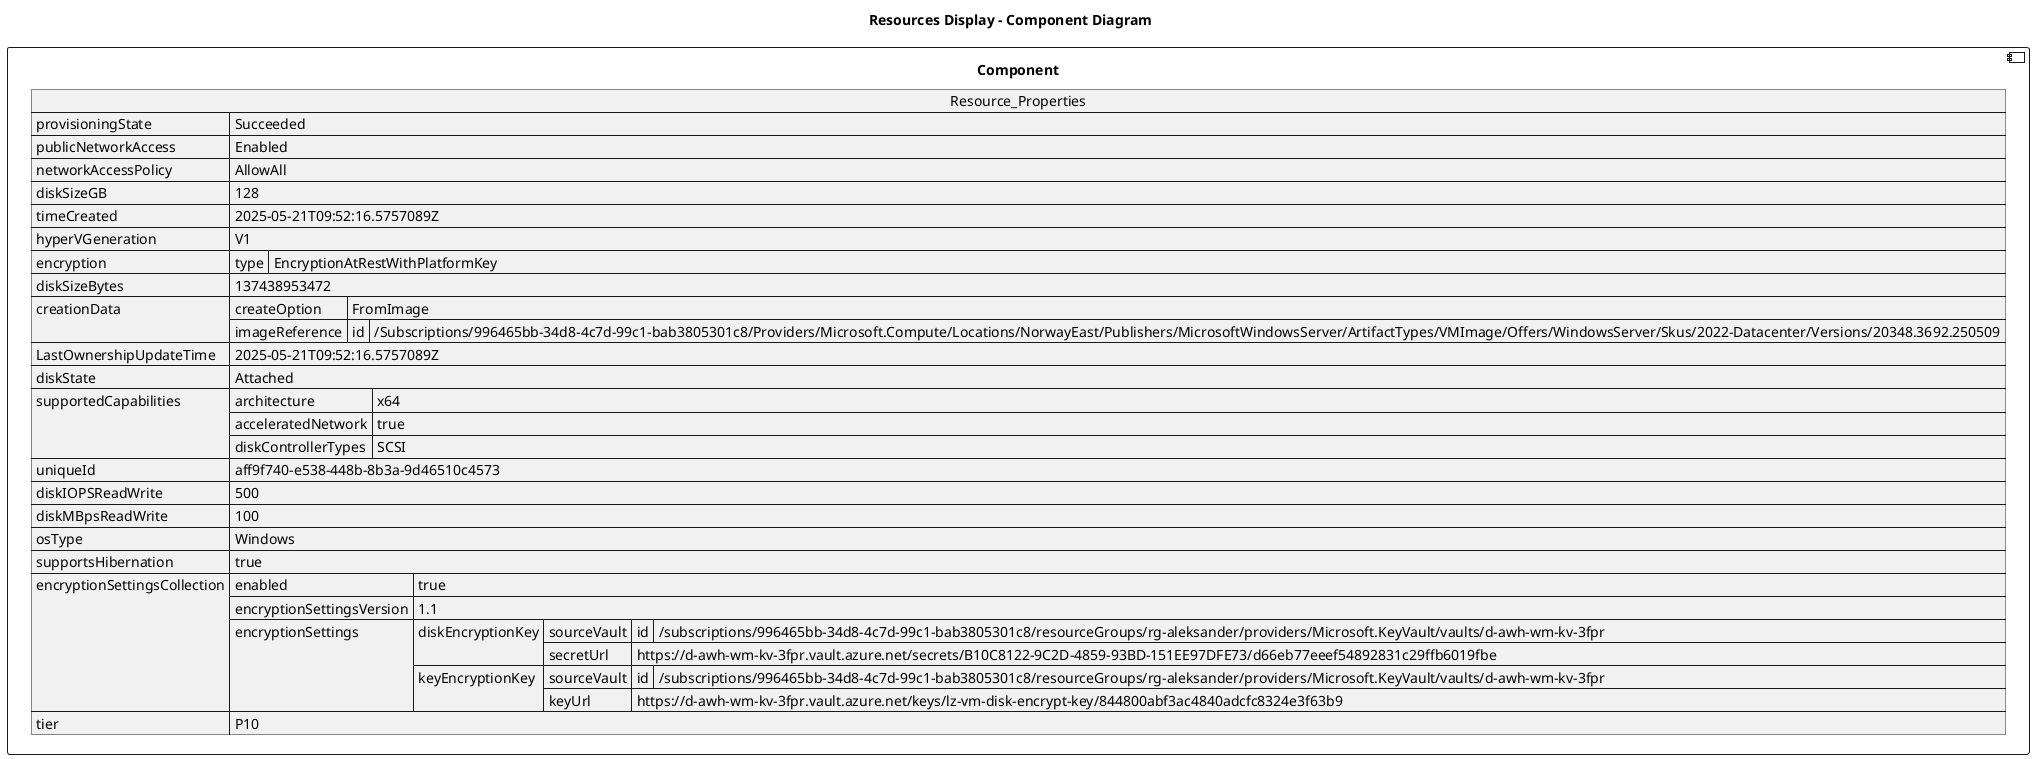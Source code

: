 @startuml

title Resources Display - Component Diagram

component Component {

json  Resource_Properties {
  "provisioningState": "Succeeded",
  "publicNetworkAccess": "Enabled",
  "networkAccessPolicy": "AllowAll",
  "diskSizeGB": 128,
  "timeCreated": "2025-05-21T09:52:16.5757089Z",
  "hyperVGeneration": "V1",
  "encryption": {
    "type": "EncryptionAtRestWithPlatformKey"
  },
  "diskSizeBytes": 137438953472,
  "creationData": {
    "createOption": "FromImage",
    "imageReference": {
      "id": "/Subscriptions/996465bb-34d8-4c7d-99c1-bab3805301c8/Providers/Microsoft.Compute/Locations/NorwayEast/Publishers/MicrosoftWindowsServer/ArtifactTypes/VMImage/Offers/WindowsServer/Skus/2022-Datacenter/Versions/20348.3692.250509"
    }
  },
  "LastOwnershipUpdateTime": "2025-05-21T09:52:16.5757089Z",
  "diskState": "Attached",
  "supportedCapabilities": {
    "architecture": "x64",
    "acceleratedNetwork": true,
    "diskControllerTypes": "SCSI"
  },
  "uniqueId": "aff9f740-e538-448b-8b3a-9d46510c4573",
  "diskIOPSReadWrite": 500,
  "diskMBpsReadWrite": 100,
  "osType": "Windows",
  "supportsHibernation": true,
  "encryptionSettingsCollection": {
    "enabled": true,
    "encryptionSettingsVersion": "1.1",
    "encryptionSettings": [
      {
        "diskEncryptionKey": {
          "sourceVault": {
            "id": "/subscriptions/996465bb-34d8-4c7d-99c1-bab3805301c8/resourceGroups/rg-aleksander/providers/Microsoft.KeyVault/vaults/d-awh-wm-kv-3fpr"
          },
          "secretUrl": "https://d-awh-wm-kv-3fpr.vault.azure.net/secrets/B10C8122-9C2D-4859-93BD-151EE97DFE73/d66eb77eeef54892831c29ffb6019fbe"
        },
        "keyEncryptionKey": {
          "sourceVault": {
            "id": "/subscriptions/996465bb-34d8-4c7d-99c1-bab3805301c8/resourceGroups/rg-aleksander/providers/Microsoft.KeyVault/vaults/d-awh-wm-kv-3fpr"
          },
          "keyUrl": "https://d-awh-wm-kv-3fpr.vault.azure.net/keys/lz-vm-disk-encrypt-key/844800abf3ac4840adcfc8324e3f63b9"
        }
      }
    ]
  },
  "tier": "P10"
}
}
@enduml
